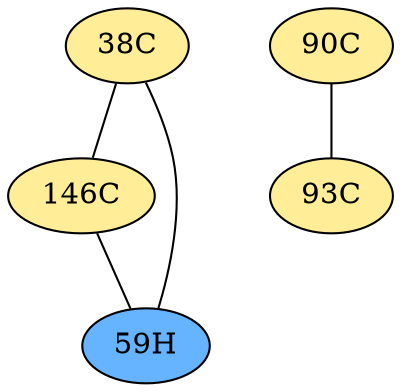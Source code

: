// The Round Table
graph {
	"38C" [fillcolor="#FFED97" style=radial]
	"146C" [fillcolor="#FFED97" style=radial]
	"38C" -- "146C" [penwidth=1]
	"38C" [fillcolor="#FFED97" style=radial]
	"59H" [fillcolor="#66B3FF" style=radial]
	"38C" -- "59H" [penwidth=1]
	"146C" [fillcolor="#FFED97" style=radial]
	"59H" [fillcolor="#66B3FF" style=radial]
	"146C" -- "59H" [penwidth=1]
	"90C" [fillcolor="#FFED97" style=radial]
	"93C" [fillcolor="#FFED97" style=radial]
	"90C" -- "93C" [penwidth=1]
}
